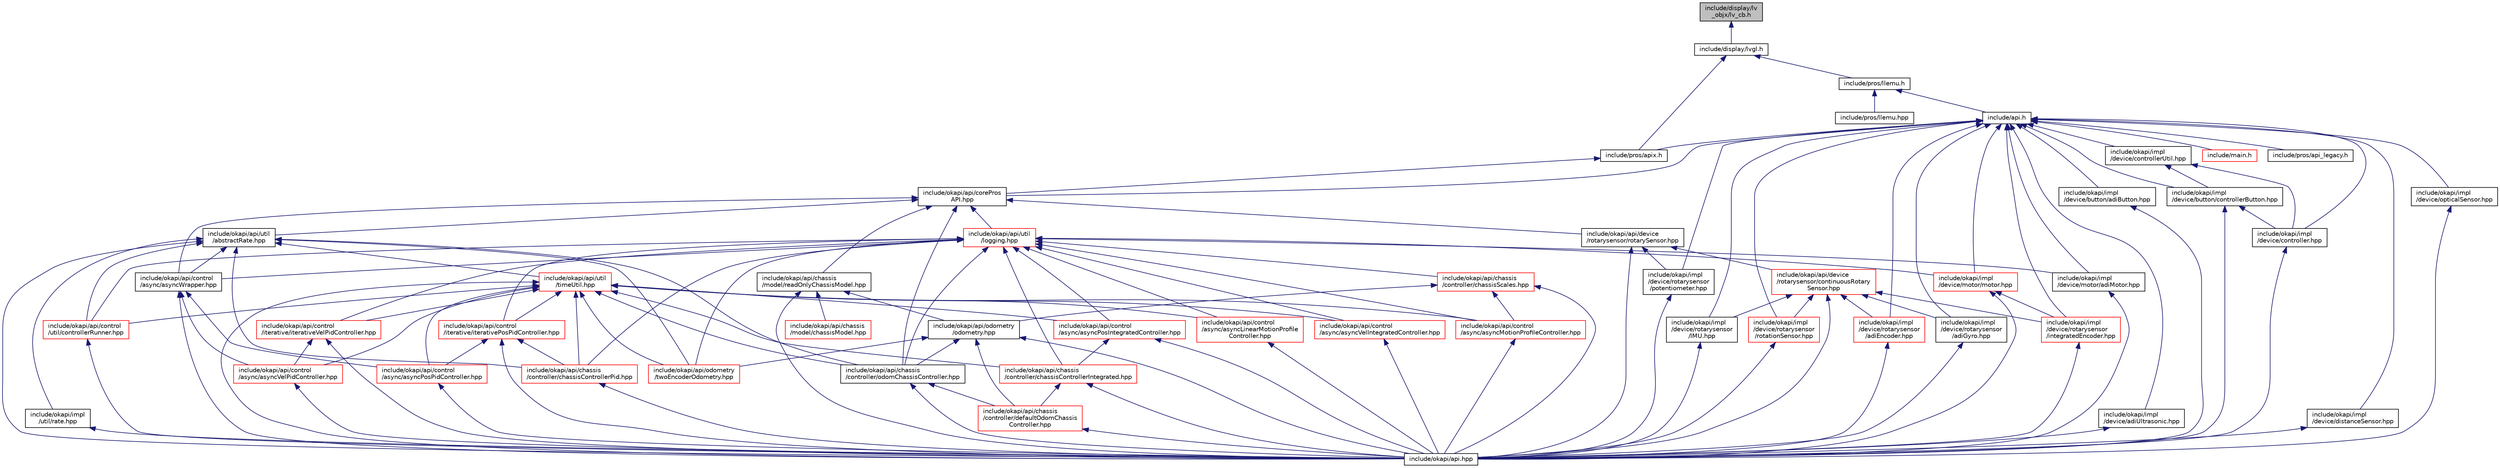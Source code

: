 digraph "include/display/lv_objx/lv_cb.h"
{
 // LATEX_PDF_SIZE
  edge [fontname="Helvetica",fontsize="10",labelfontname="Helvetica",labelfontsize="10"];
  node [fontname="Helvetica",fontsize="10",shape=record];
  Node1 [label="include/display/lv\l_objx/lv_cb.h",height=0.2,width=0.4,color="black", fillcolor="grey75", style="filled", fontcolor="black",tooltip=" "];
  Node1 -> Node2 [dir="back",color="midnightblue",fontsize="10",style="solid",fontname="Helvetica"];
  Node2 [label="include/display/lvgl.h",height=0.2,width=0.4,color="black", fillcolor="white", style="filled",URL="$lvgl_8h.html",tooltip=" "];
  Node2 -> Node3 [dir="back",color="midnightblue",fontsize="10",style="solid",fontname="Helvetica"];
  Node3 [label="include/pros/apix.h",height=0.2,width=0.4,color="black", fillcolor="white", style="filled",URL="$apix_8h.html",tooltip=" "];
  Node3 -> Node4 [dir="back",color="midnightblue",fontsize="10",style="solid",fontname="Helvetica"];
  Node4 [label="include/okapi/api/corePros\lAPI.hpp",height=0.2,width=0.4,color="black", fillcolor="white", style="filled",URL="$coreProsAPI_8hpp.html",tooltip=" "];
  Node4 -> Node5 [dir="back",color="midnightblue",fontsize="10",style="solid",fontname="Helvetica"];
  Node5 [label="include/okapi/api/chassis\l/controller/odomChassisController.hpp",height=0.2,width=0.4,color="black", fillcolor="white", style="filled",URL="$odomChassisController_8hpp.html",tooltip=" "];
  Node5 -> Node6 [dir="back",color="midnightblue",fontsize="10",style="solid",fontname="Helvetica"];
  Node6 [label="include/okapi/api/chassis\l/controller/defaultOdomChassis\lController.hpp",height=0.2,width=0.4,color="red", fillcolor="white", style="filled",URL="$defaultOdomChassisController_8hpp.html",tooltip=" "];
  Node6 -> Node7 [dir="back",color="midnightblue",fontsize="10",style="solid",fontname="Helvetica"];
  Node7 [label="include/okapi/api.hpp",height=0.2,width=0.4,color="black", fillcolor="white", style="filled",URL="$okapi_2api_8hpp.html",tooltip=" "];
  Node5 -> Node7 [dir="back",color="midnightblue",fontsize="10",style="solid",fontname="Helvetica"];
  Node4 -> Node9 [dir="back",color="midnightblue",fontsize="10",style="solid",fontname="Helvetica"];
  Node9 [label="include/okapi/api/chassis\l/model/readOnlyChassisModel.hpp",height=0.2,width=0.4,color="black", fillcolor="white", style="filled",URL="$readOnlyChassisModel_8hpp.html",tooltip=" "];
  Node9 -> Node10 [dir="back",color="midnightblue",fontsize="10",style="solid",fontname="Helvetica"];
  Node10 [label="include/okapi/api/chassis\l/model/chassisModel.hpp",height=0.2,width=0.4,color="red", fillcolor="white", style="filled",URL="$chassisModel_8hpp.html",tooltip=" "];
  Node9 -> Node22 [dir="back",color="midnightblue",fontsize="10",style="solid",fontname="Helvetica"];
  Node22 [label="include/okapi/api/odometry\l/odometry.hpp",height=0.2,width=0.4,color="black", fillcolor="white", style="filled",URL="$odometry_8hpp.html",tooltip=" "];
  Node22 -> Node6 [dir="back",color="midnightblue",fontsize="10",style="solid",fontname="Helvetica"];
  Node22 -> Node5 [dir="back",color="midnightblue",fontsize="10",style="solid",fontname="Helvetica"];
  Node22 -> Node23 [dir="back",color="midnightblue",fontsize="10",style="solid",fontname="Helvetica"];
  Node23 [label="include/okapi/api/odometry\l/twoEncoderOdometry.hpp",height=0.2,width=0.4,color="red", fillcolor="white", style="filled",URL="$twoEncoderOdometry_8hpp.html",tooltip=" "];
  Node22 -> Node7 [dir="back",color="midnightblue",fontsize="10",style="solid",fontname="Helvetica"];
  Node9 -> Node7 [dir="back",color="midnightblue",fontsize="10",style="solid",fontname="Helvetica"];
  Node4 -> Node24 [dir="back",color="midnightblue",fontsize="10",style="solid",fontname="Helvetica"];
  Node24 [label="include/okapi/api/control\l/async/asyncWrapper.hpp",height=0.2,width=0.4,color="black", fillcolor="white", style="filled",URL="$asyncWrapper_8hpp.html",tooltip=" "];
  Node24 -> Node25 [dir="back",color="midnightblue",fontsize="10",style="solid",fontname="Helvetica"];
  Node25 [label="include/okapi/api/control\l/async/asyncPosPidController.hpp",height=0.2,width=0.4,color="red", fillcolor="white", style="filled",URL="$asyncPosPidController_8hpp.html",tooltip=" "];
  Node25 -> Node7 [dir="back",color="midnightblue",fontsize="10",style="solid",fontname="Helvetica"];
  Node24 -> Node27 [dir="back",color="midnightblue",fontsize="10",style="solid",fontname="Helvetica"];
  Node27 [label="include/okapi/api/control\l/async/asyncVelPidController.hpp",height=0.2,width=0.4,color="red", fillcolor="white", style="filled",URL="$asyncVelPidController_8hpp.html",tooltip=" "];
  Node27 -> Node7 [dir="back",color="midnightblue",fontsize="10",style="solid",fontname="Helvetica"];
  Node24 -> Node7 [dir="back",color="midnightblue",fontsize="10",style="solid",fontname="Helvetica"];
  Node4 -> Node29 [dir="back",color="midnightblue",fontsize="10",style="solid",fontname="Helvetica"];
  Node29 [label="include/okapi/api/device\l/rotarysensor/rotarySensor.hpp",height=0.2,width=0.4,color="black", fillcolor="white", style="filled",URL="$rotarySensor_8hpp.html",tooltip=" "];
  Node29 -> Node30 [dir="back",color="midnightblue",fontsize="10",style="solid",fontname="Helvetica"];
  Node30 [label="include/okapi/api/device\l/rotarysensor/continuousRotary\lSensor.hpp",height=0.2,width=0.4,color="red", fillcolor="white", style="filled",URL="$continuousRotarySensor_8hpp.html",tooltip=" "];
  Node30 -> Node7 [dir="back",color="midnightblue",fontsize="10",style="solid",fontname="Helvetica"];
  Node30 -> Node54 [dir="back",color="midnightblue",fontsize="10",style="solid",fontname="Helvetica"];
  Node54 [label="include/okapi/impl\l/device/rotarysensor\l/adiEncoder.hpp",height=0.2,width=0.4,color="red", fillcolor="white", style="filled",URL="$adiEncoder_8hpp.html",tooltip=" "];
  Node54 -> Node7 [dir="back",color="midnightblue",fontsize="10",style="solid",fontname="Helvetica"];
  Node30 -> Node55 [dir="back",color="midnightblue",fontsize="10",style="solid",fontname="Helvetica"];
  Node55 [label="include/okapi/impl\l/device/rotarysensor\l/adiGyro.hpp",height=0.2,width=0.4,color="black", fillcolor="white", style="filled",URL="$adiGyro_8hpp.html",tooltip=" "];
  Node55 -> Node7 [dir="back",color="midnightblue",fontsize="10",style="solid",fontname="Helvetica"];
  Node30 -> Node56 [dir="back",color="midnightblue",fontsize="10",style="solid",fontname="Helvetica"];
  Node56 [label="include/okapi/impl\l/device/rotarysensor\l/IMU.hpp",height=0.2,width=0.4,color="black", fillcolor="white", style="filled",URL="$IMU_8hpp.html",tooltip=" "];
  Node56 -> Node7 [dir="back",color="midnightblue",fontsize="10",style="solid",fontname="Helvetica"];
  Node30 -> Node53 [dir="back",color="midnightblue",fontsize="10",style="solid",fontname="Helvetica"];
  Node53 [label="include/okapi/impl\l/device/rotarysensor\l/integratedEncoder.hpp",height=0.2,width=0.4,color="red", fillcolor="white", style="filled",URL="$integratedEncoder_8hpp.html",tooltip=" "];
  Node53 -> Node7 [dir="back",color="midnightblue",fontsize="10",style="solid",fontname="Helvetica"];
  Node30 -> Node57 [dir="back",color="midnightblue",fontsize="10",style="solid",fontname="Helvetica"];
  Node57 [label="include/okapi/impl\l/device/rotarysensor\l/rotationSensor.hpp",height=0.2,width=0.4,color="red", fillcolor="white", style="filled",URL="$rotationSensor_8hpp.html",tooltip=" "];
  Node57 -> Node7 [dir="back",color="midnightblue",fontsize="10",style="solid",fontname="Helvetica"];
  Node29 -> Node7 [dir="back",color="midnightblue",fontsize="10",style="solid",fontname="Helvetica"];
  Node29 -> Node58 [dir="back",color="midnightblue",fontsize="10",style="solid",fontname="Helvetica"];
  Node58 [label="include/okapi/impl\l/device/rotarysensor\l/potentiometer.hpp",height=0.2,width=0.4,color="black", fillcolor="white", style="filled",URL="$potentiometer_8hpp.html",tooltip=" "];
  Node58 -> Node7 [dir="back",color="midnightblue",fontsize="10",style="solid",fontname="Helvetica"];
  Node4 -> Node59 [dir="back",color="midnightblue",fontsize="10",style="solid",fontname="Helvetica"];
  Node59 [label="include/okapi/api/util\l/abstractRate.hpp",height=0.2,width=0.4,color="black", fillcolor="white", style="filled",URL="$abstractRate_8hpp.html",tooltip=" "];
  Node59 -> Node13 [dir="back",color="midnightblue",fontsize="10",style="solid",fontname="Helvetica"];
  Node13 [label="include/okapi/api/chassis\l/controller/chassisControllerPid.hpp",height=0.2,width=0.4,color="red", fillcolor="white", style="filled",URL="$chassisControllerPid_8hpp.html",tooltip=" "];
  Node13 -> Node7 [dir="back",color="midnightblue",fontsize="10",style="solid",fontname="Helvetica"];
  Node59 -> Node5 [dir="back",color="midnightblue",fontsize="10",style="solid",fontname="Helvetica"];
  Node59 -> Node24 [dir="back",color="midnightblue",fontsize="10",style="solid",fontname="Helvetica"];
  Node59 -> Node45 [dir="back",color="midnightblue",fontsize="10",style="solid",fontname="Helvetica"];
  Node45 [label="include/okapi/api/control\l/util/controllerRunner.hpp",height=0.2,width=0.4,color="red", fillcolor="white", style="filled",URL="$controllerRunner_8hpp.html",tooltip=" "];
  Node45 -> Node7 [dir="back",color="midnightblue",fontsize="10",style="solid",fontname="Helvetica"];
  Node59 -> Node23 [dir="back",color="midnightblue",fontsize="10",style="solid",fontname="Helvetica"];
  Node59 -> Node60 [dir="back",color="midnightblue",fontsize="10",style="solid",fontname="Helvetica"];
  Node60 [label="include/okapi/api/util\l/timeUtil.hpp",height=0.2,width=0.4,color="red", fillcolor="white", style="filled",URL="$timeUtil_8hpp.html",tooltip=" "];
  Node60 -> Node12 [dir="back",color="midnightblue",fontsize="10",style="solid",fontname="Helvetica"];
  Node12 [label="include/okapi/api/chassis\l/controller/chassisControllerIntegrated.hpp",height=0.2,width=0.4,color="red", fillcolor="white", style="filled",URL="$chassisControllerIntegrated_8hpp.html",tooltip=" "];
  Node12 -> Node6 [dir="back",color="midnightblue",fontsize="10",style="solid",fontname="Helvetica"];
  Node12 -> Node7 [dir="back",color="midnightblue",fontsize="10",style="solid",fontname="Helvetica"];
  Node60 -> Node13 [dir="back",color="midnightblue",fontsize="10",style="solid",fontname="Helvetica"];
  Node60 -> Node5 [dir="back",color="midnightblue",fontsize="10",style="solid",fontname="Helvetica"];
  Node60 -> Node32 [dir="back",color="midnightblue",fontsize="10",style="solid",fontname="Helvetica"];
  Node32 [label="include/okapi/api/control\l/async/asyncLinearMotionProfile\lController.hpp",height=0.2,width=0.4,color="red", fillcolor="white", style="filled",URL="$asyncLinearMotionProfileController_8hpp.html",tooltip=" "];
  Node32 -> Node7 [dir="back",color="midnightblue",fontsize="10",style="solid",fontname="Helvetica"];
  Node60 -> Node19 [dir="back",color="midnightblue",fontsize="10",style="solid",fontname="Helvetica"];
  Node19 [label="include/okapi/api/control\l/async/asyncMotionProfileController.hpp",height=0.2,width=0.4,color="red", fillcolor="white", style="filled",URL="$asyncMotionProfileController_8hpp.html",tooltip=" "];
  Node19 -> Node7 [dir="back",color="midnightblue",fontsize="10",style="solid",fontname="Helvetica"];
  Node60 -> Node33 [dir="back",color="midnightblue",fontsize="10",style="solid",fontname="Helvetica"];
  Node33 [label="include/okapi/api/control\l/async/asyncPosIntegratedController.hpp",height=0.2,width=0.4,color="red", fillcolor="white", style="filled",URL="$asyncPosIntegratedController_8hpp.html",tooltip=" "];
  Node33 -> Node12 [dir="back",color="midnightblue",fontsize="10",style="solid",fontname="Helvetica"];
  Node33 -> Node7 [dir="back",color="midnightblue",fontsize="10",style="solid",fontname="Helvetica"];
  Node60 -> Node25 [dir="back",color="midnightblue",fontsize="10",style="solid",fontname="Helvetica"];
  Node60 -> Node34 [dir="back",color="midnightblue",fontsize="10",style="solid",fontname="Helvetica"];
  Node34 [label="include/okapi/api/control\l/async/asyncVelIntegratedController.hpp",height=0.2,width=0.4,color="red", fillcolor="white", style="filled",URL="$asyncVelIntegratedController_8hpp.html",tooltip=" "];
  Node34 -> Node7 [dir="back",color="midnightblue",fontsize="10",style="solid",fontname="Helvetica"];
  Node60 -> Node27 [dir="back",color="midnightblue",fontsize="10",style="solid",fontname="Helvetica"];
  Node60 -> Node41 [dir="back",color="midnightblue",fontsize="10",style="solid",fontname="Helvetica"];
  Node41 [label="include/okapi/api/control\l/iterative/iterativePosPidController.hpp",height=0.2,width=0.4,color="red", fillcolor="white", style="filled",URL="$iterativePosPidController_8hpp.html",tooltip=" "];
  Node41 -> Node13 [dir="back",color="midnightblue",fontsize="10",style="solid",fontname="Helvetica"];
  Node41 -> Node25 [dir="back",color="midnightblue",fontsize="10",style="solid",fontname="Helvetica"];
  Node41 -> Node7 [dir="back",color="midnightblue",fontsize="10",style="solid",fontname="Helvetica"];
  Node60 -> Node44 [dir="back",color="midnightblue",fontsize="10",style="solid",fontname="Helvetica"];
  Node44 [label="include/okapi/api/control\l/iterative/iterativeVelPidController.hpp",height=0.2,width=0.4,color="red", fillcolor="white", style="filled",URL="$iterativeVelPidController_8hpp.html",tooltip=" "];
  Node44 -> Node27 [dir="back",color="midnightblue",fontsize="10",style="solid",fontname="Helvetica"];
  Node44 -> Node7 [dir="back",color="midnightblue",fontsize="10",style="solid",fontname="Helvetica"];
  Node60 -> Node45 [dir="back",color="midnightblue",fontsize="10",style="solid",fontname="Helvetica"];
  Node60 -> Node23 [dir="back",color="midnightblue",fontsize="10",style="solid",fontname="Helvetica"];
  Node60 -> Node7 [dir="back",color="midnightblue",fontsize="10",style="solid",fontname="Helvetica"];
  Node59 -> Node7 [dir="back",color="midnightblue",fontsize="10",style="solid",fontname="Helvetica"];
  Node59 -> Node63 [dir="back",color="midnightblue",fontsize="10",style="solid",fontname="Helvetica"];
  Node63 [label="include/okapi/impl\l/util/rate.hpp",height=0.2,width=0.4,color="black", fillcolor="white", style="filled",URL="$rate_8hpp.html",tooltip=" "];
  Node63 -> Node7 [dir="back",color="midnightblue",fontsize="10",style="solid",fontname="Helvetica"];
  Node4 -> Node39 [dir="back",color="midnightblue",fontsize="10",style="solid",fontname="Helvetica"];
  Node39 [label="include/okapi/api/util\l/logging.hpp",height=0.2,width=0.4,color="red", fillcolor="white", style="filled",URL="$logging_8hpp.html",tooltip=" "];
  Node39 -> Node12 [dir="back",color="midnightblue",fontsize="10",style="solid",fontname="Helvetica"];
  Node39 -> Node13 [dir="back",color="midnightblue",fontsize="10",style="solid",fontname="Helvetica"];
  Node39 -> Node40 [dir="back",color="midnightblue",fontsize="10",style="solid",fontname="Helvetica"];
  Node40 [label="include/okapi/api/chassis\l/controller/chassisScales.hpp",height=0.2,width=0.4,color="red", fillcolor="white", style="filled",URL="$chassisScales_8hpp.html",tooltip=" "];
  Node40 -> Node19 [dir="back",color="midnightblue",fontsize="10",style="solid",fontname="Helvetica"];
  Node40 -> Node22 [dir="back",color="midnightblue",fontsize="10",style="solid",fontname="Helvetica"];
  Node40 -> Node7 [dir="back",color="midnightblue",fontsize="10",style="solid",fontname="Helvetica"];
  Node39 -> Node5 [dir="back",color="midnightblue",fontsize="10",style="solid",fontname="Helvetica"];
  Node39 -> Node32 [dir="back",color="midnightblue",fontsize="10",style="solid",fontname="Helvetica"];
  Node39 -> Node19 [dir="back",color="midnightblue",fontsize="10",style="solid",fontname="Helvetica"];
  Node39 -> Node33 [dir="back",color="midnightblue",fontsize="10",style="solid",fontname="Helvetica"];
  Node39 -> Node34 [dir="back",color="midnightblue",fontsize="10",style="solid",fontname="Helvetica"];
  Node39 -> Node24 [dir="back",color="midnightblue",fontsize="10",style="solid",fontname="Helvetica"];
  Node39 -> Node41 [dir="back",color="midnightblue",fontsize="10",style="solid",fontname="Helvetica"];
  Node39 -> Node44 [dir="back",color="midnightblue",fontsize="10",style="solid",fontname="Helvetica"];
  Node39 -> Node45 [dir="back",color="midnightblue",fontsize="10",style="solid",fontname="Helvetica"];
  Node39 -> Node23 [dir="back",color="midnightblue",fontsize="10",style="solid",fontname="Helvetica"];
  Node39 -> Node50 [dir="back",color="midnightblue",fontsize="10",style="solid",fontname="Helvetica"];
  Node50 [label="include/okapi/impl\l/device/motor/adiMotor.hpp",height=0.2,width=0.4,color="black", fillcolor="white", style="filled",URL="$adiMotor_8hpp.html",tooltip=" "];
  Node50 -> Node7 [dir="back",color="midnightblue",fontsize="10",style="solid",fontname="Helvetica"];
  Node39 -> Node51 [dir="back",color="midnightblue",fontsize="10",style="solid",fontname="Helvetica"];
  Node51 [label="include/okapi/impl\l/device/motor/motor.hpp",height=0.2,width=0.4,color="red", fillcolor="white", style="filled",URL="$motor_8hpp.html",tooltip=" "];
  Node51 -> Node7 [dir="back",color="midnightblue",fontsize="10",style="solid",fontname="Helvetica"];
  Node51 -> Node53 [dir="back",color="midnightblue",fontsize="10",style="solid",fontname="Helvetica"];
  Node2 -> Node64 [dir="back",color="midnightblue",fontsize="10",style="solid",fontname="Helvetica"];
  Node64 [label="include/pros/llemu.h",height=0.2,width=0.4,color="black", fillcolor="white", style="filled",URL="$llemu_8h.html",tooltip=" "];
  Node64 -> Node65 [dir="back",color="midnightblue",fontsize="10",style="solid",fontname="Helvetica"];
  Node65 [label="include/api.h",height=0.2,width=0.4,color="black", fillcolor="white", style="filled",URL="$api_8h.html",tooltip=" "];
  Node65 -> Node66 [dir="back",color="midnightblue",fontsize="10",style="solid",fontname="Helvetica"];
  Node66 [label="include/main.h",height=0.2,width=0.4,color="red", fillcolor="white", style="filled",URL="$main_8h.html",tooltip=" "];
  Node65 -> Node4 [dir="back",color="midnightblue",fontsize="10",style="solid",fontname="Helvetica"];
  Node65 -> Node75 [dir="back",color="midnightblue",fontsize="10",style="solid",fontname="Helvetica"];
  Node75 [label="include/okapi/impl\l/device/adiUltrasonic.hpp",height=0.2,width=0.4,color="black", fillcolor="white", style="filled",URL="$adiUltrasonic_8hpp.html",tooltip=" "];
  Node75 -> Node7 [dir="back",color="midnightblue",fontsize="10",style="solid",fontname="Helvetica"];
  Node65 -> Node76 [dir="back",color="midnightblue",fontsize="10",style="solid",fontname="Helvetica"];
  Node76 [label="include/okapi/impl\l/device/button/adiButton.hpp",height=0.2,width=0.4,color="black", fillcolor="white", style="filled",URL="$adiButton_8hpp.html",tooltip=" "];
  Node76 -> Node7 [dir="back",color="midnightblue",fontsize="10",style="solid",fontname="Helvetica"];
  Node65 -> Node77 [dir="back",color="midnightblue",fontsize="10",style="solid",fontname="Helvetica"];
  Node77 [label="include/okapi/impl\l/device/button/controllerButton.hpp",height=0.2,width=0.4,color="black", fillcolor="white", style="filled",URL="$controllerButton_8hpp.html",tooltip=" "];
  Node77 -> Node7 [dir="back",color="midnightblue",fontsize="10",style="solid",fontname="Helvetica"];
  Node77 -> Node78 [dir="back",color="midnightblue",fontsize="10",style="solid",fontname="Helvetica"];
  Node78 [label="include/okapi/impl\l/device/controller.hpp",height=0.2,width=0.4,color="black", fillcolor="white", style="filled",URL="$controller_8hpp.html",tooltip=" "];
  Node78 -> Node7 [dir="back",color="midnightblue",fontsize="10",style="solid",fontname="Helvetica"];
  Node65 -> Node78 [dir="back",color="midnightblue",fontsize="10",style="solid",fontname="Helvetica"];
  Node65 -> Node79 [dir="back",color="midnightblue",fontsize="10",style="solid",fontname="Helvetica"];
  Node79 [label="include/okapi/impl\l/device/controllerUtil.hpp",height=0.2,width=0.4,color="black", fillcolor="white", style="filled",URL="$controllerUtil_8hpp.html",tooltip=" "];
  Node79 -> Node77 [dir="back",color="midnightblue",fontsize="10",style="solid",fontname="Helvetica"];
  Node79 -> Node78 [dir="back",color="midnightblue",fontsize="10",style="solid",fontname="Helvetica"];
  Node65 -> Node80 [dir="back",color="midnightblue",fontsize="10",style="solid",fontname="Helvetica"];
  Node80 [label="include/okapi/impl\l/device/distanceSensor.hpp",height=0.2,width=0.4,color="black", fillcolor="white", style="filled",URL="$distanceSensor_8hpp.html",tooltip=" "];
  Node80 -> Node7 [dir="back",color="midnightblue",fontsize="10",style="solid",fontname="Helvetica"];
  Node65 -> Node50 [dir="back",color="midnightblue",fontsize="10",style="solid",fontname="Helvetica"];
  Node65 -> Node51 [dir="back",color="midnightblue",fontsize="10",style="solid",fontname="Helvetica"];
  Node65 -> Node81 [dir="back",color="midnightblue",fontsize="10",style="solid",fontname="Helvetica"];
  Node81 [label="include/okapi/impl\l/device/opticalSensor.hpp",height=0.2,width=0.4,color="black", fillcolor="white", style="filled",URL="$opticalSensor_8hpp.html",tooltip=" "];
  Node81 -> Node7 [dir="back",color="midnightblue",fontsize="10",style="solid",fontname="Helvetica"];
  Node65 -> Node54 [dir="back",color="midnightblue",fontsize="10",style="solid",fontname="Helvetica"];
  Node65 -> Node55 [dir="back",color="midnightblue",fontsize="10",style="solid",fontname="Helvetica"];
  Node65 -> Node56 [dir="back",color="midnightblue",fontsize="10",style="solid",fontname="Helvetica"];
  Node65 -> Node53 [dir="back",color="midnightblue",fontsize="10",style="solid",fontname="Helvetica"];
  Node65 -> Node58 [dir="back",color="midnightblue",fontsize="10",style="solid",fontname="Helvetica"];
  Node65 -> Node57 [dir="back",color="midnightblue",fontsize="10",style="solid",fontname="Helvetica"];
  Node65 -> Node82 [dir="back",color="midnightblue",fontsize="10",style="solid",fontname="Helvetica"];
  Node82 [label="include/pros/api_legacy.h",height=0.2,width=0.4,color="black", fillcolor="white", style="filled",URL="$api__legacy_8h.html",tooltip=" "];
  Node65 -> Node3 [dir="back",color="midnightblue",fontsize="10",style="solid",fontname="Helvetica"];
  Node64 -> Node83 [dir="back",color="midnightblue",fontsize="10",style="solid",fontname="Helvetica"];
  Node83 [label="include/pros/llemu.hpp",height=0.2,width=0.4,color="black", fillcolor="white", style="filled",URL="$llemu_8hpp.html",tooltip=" "];
}
